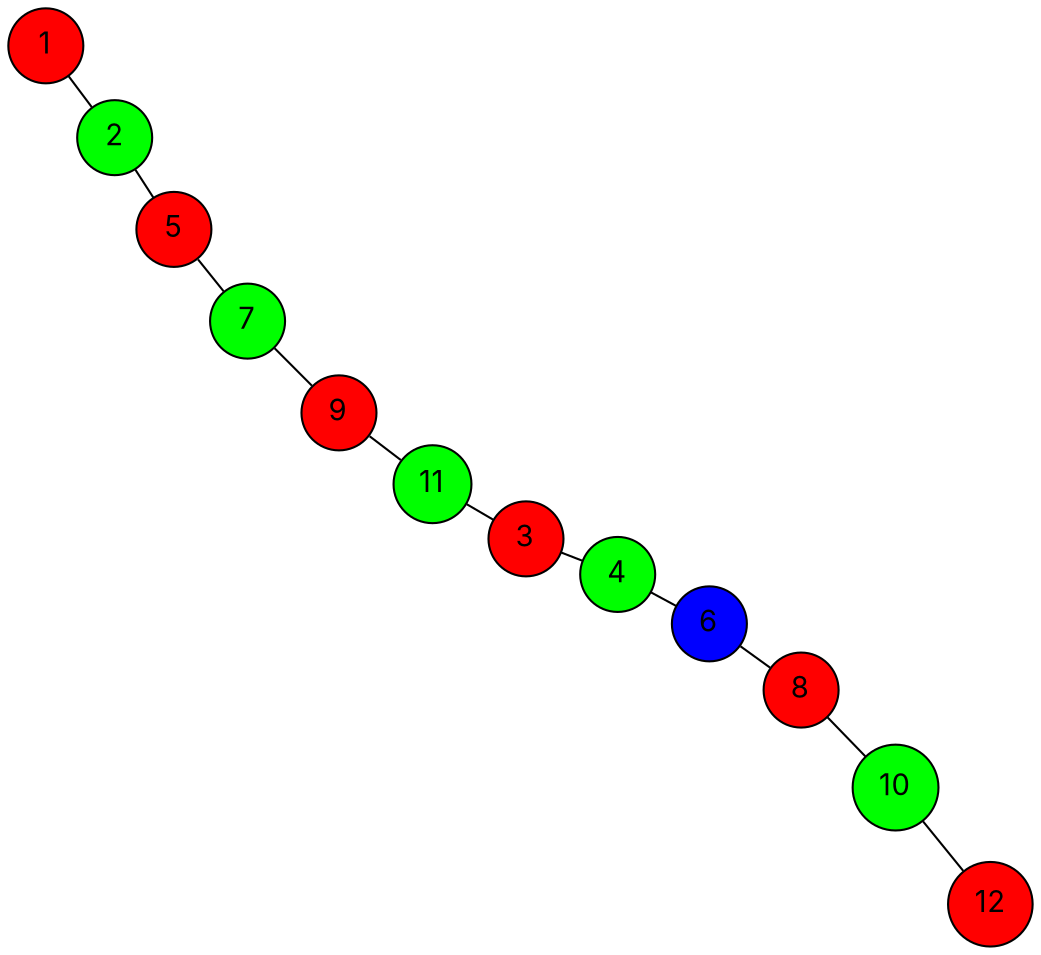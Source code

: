 graph G {
  layout=neato;
  overlap=false;
  splines=true;
  node [shape=circle, style=filled, fontname=Inter];
  1 [label="1", fillcolor="red", tooltip="v1 color 0"];
  2 [label="2", fillcolor="green", tooltip="v2 color 1"];
  3 [label="3", fillcolor="red", tooltip="v3 color 0"];
  4 [label="4", fillcolor="green", tooltip="v4 color 1"];
  5 [label="5", fillcolor="red", tooltip="v5 color 0"];
  6 [label="6", fillcolor="blue", tooltip="v6 color 2"];
  7 [label="7", fillcolor="green", tooltip="v7 color 1"];
  8 [label="8", fillcolor="red", tooltip="v8 color 0"];
  9 [label="9", fillcolor="red", tooltip="v9 color 0"];
  10 [label="10", fillcolor="green", tooltip="v10 color 1"];
  11 [label="11", fillcolor="green", tooltip="v11 color 1"];
  12 [label="12", fillcolor="red", tooltip="v12 color 0"];
  1 -- 2;
  2 -- 5;
  3 -- 4;
  3 -- 11;
  4 -- 6;
  5 -- 7;
  6 -- 8;
  7 -- 9;
  8 -- 10;
  9 -- 11;
  10 -- 12;
}
